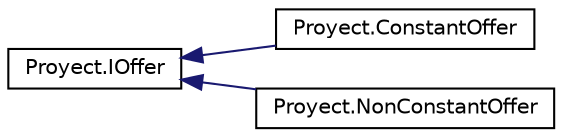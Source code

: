 digraph "Graphical Class Hierarchy"
{
 // INTERACTIVE_SVG=YES
 // LATEX_PDF_SIZE
  edge [fontname="Helvetica",fontsize="10",labelfontname="Helvetica",labelfontsize="10"];
  node [fontname="Helvetica",fontsize="10",shape=record];
  rankdir="LR";
  Node0 [label="Proyect.IOffer",height=0.2,width=0.4,color="black", fillcolor="white", style="filled",URL="$interfaceProyect_1_1IOffer.html",tooltip="Interfaz para las ofertas de una compania."];
  Node0 -> Node1 [dir="back",color="midnightblue",fontsize="10",style="solid",fontname="Helvetica"];
  Node1 [label="Proyect.ConstantOffer",height=0.2,width=0.4,color="black", fillcolor="white", style="filled",URL="$classProyect_1_1ConstantOffer.html",tooltip="Representa las ofertas constantes de las companias (Es del tipo IOffer, a quien usa,..."];
  Node0 -> Node2 [dir="back",color="midnightblue",fontsize="10",style="solid",fontname="Helvetica"];
  Node2 [label="Proyect.NonConstantOffer",height=0.2,width=0.4,color="black", fillcolor="white", style="filled",URL="$classProyect_1_1NonConstantOffer.html",tooltip="Esta clase representa las ofertas constantes de las companias (Cumple con ISP)."];
}
